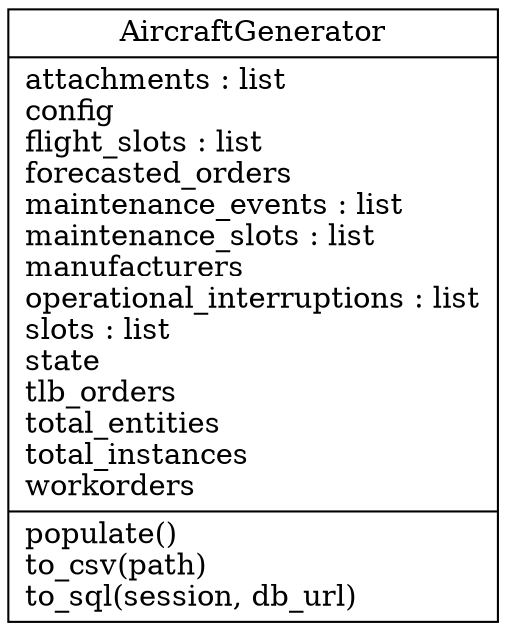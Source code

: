 digraph "classes" {
charset="utf-8"
rankdir=BT
"0" [label="{AircraftGenerator|attachments : list\lconfig\lflight_slots : list\lforecasted_orders\lmaintenance_events : list\lmaintenance_slots : list\lmanufacturers\loperational_interruptions : list\lslots : list\lstate\ltlb_orders\ltotal_entities\ltotal_instances\lworkorders\l|populate()\lto_csv(path)\lto_sql(session, db_url)\l}", shape="record"];
}
